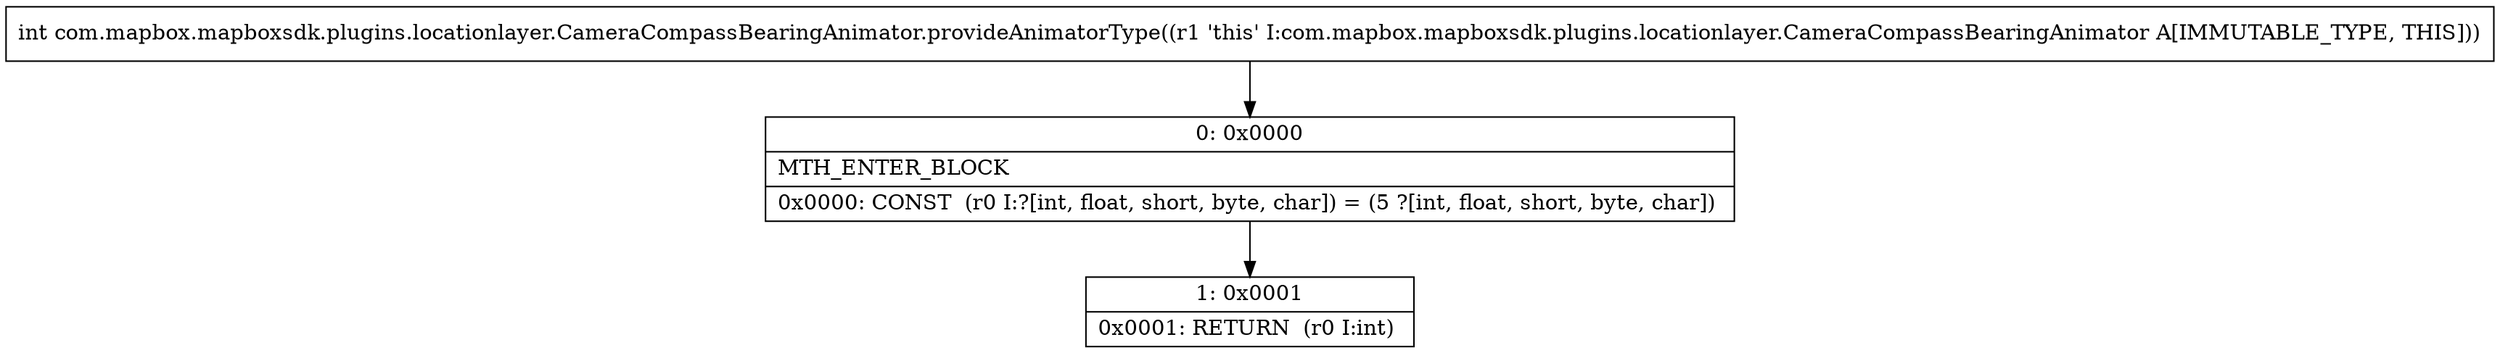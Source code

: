 digraph "CFG forcom.mapbox.mapboxsdk.plugins.locationlayer.CameraCompassBearingAnimator.provideAnimatorType()I" {
Node_0 [shape=record,label="{0\:\ 0x0000|MTH_ENTER_BLOCK\l|0x0000: CONST  (r0 I:?[int, float, short, byte, char]) = (5 ?[int, float, short, byte, char]) \l}"];
Node_1 [shape=record,label="{1\:\ 0x0001|0x0001: RETURN  (r0 I:int) \l}"];
MethodNode[shape=record,label="{int com.mapbox.mapboxsdk.plugins.locationlayer.CameraCompassBearingAnimator.provideAnimatorType((r1 'this' I:com.mapbox.mapboxsdk.plugins.locationlayer.CameraCompassBearingAnimator A[IMMUTABLE_TYPE, THIS])) }"];
MethodNode -> Node_0;
Node_0 -> Node_1;
}

